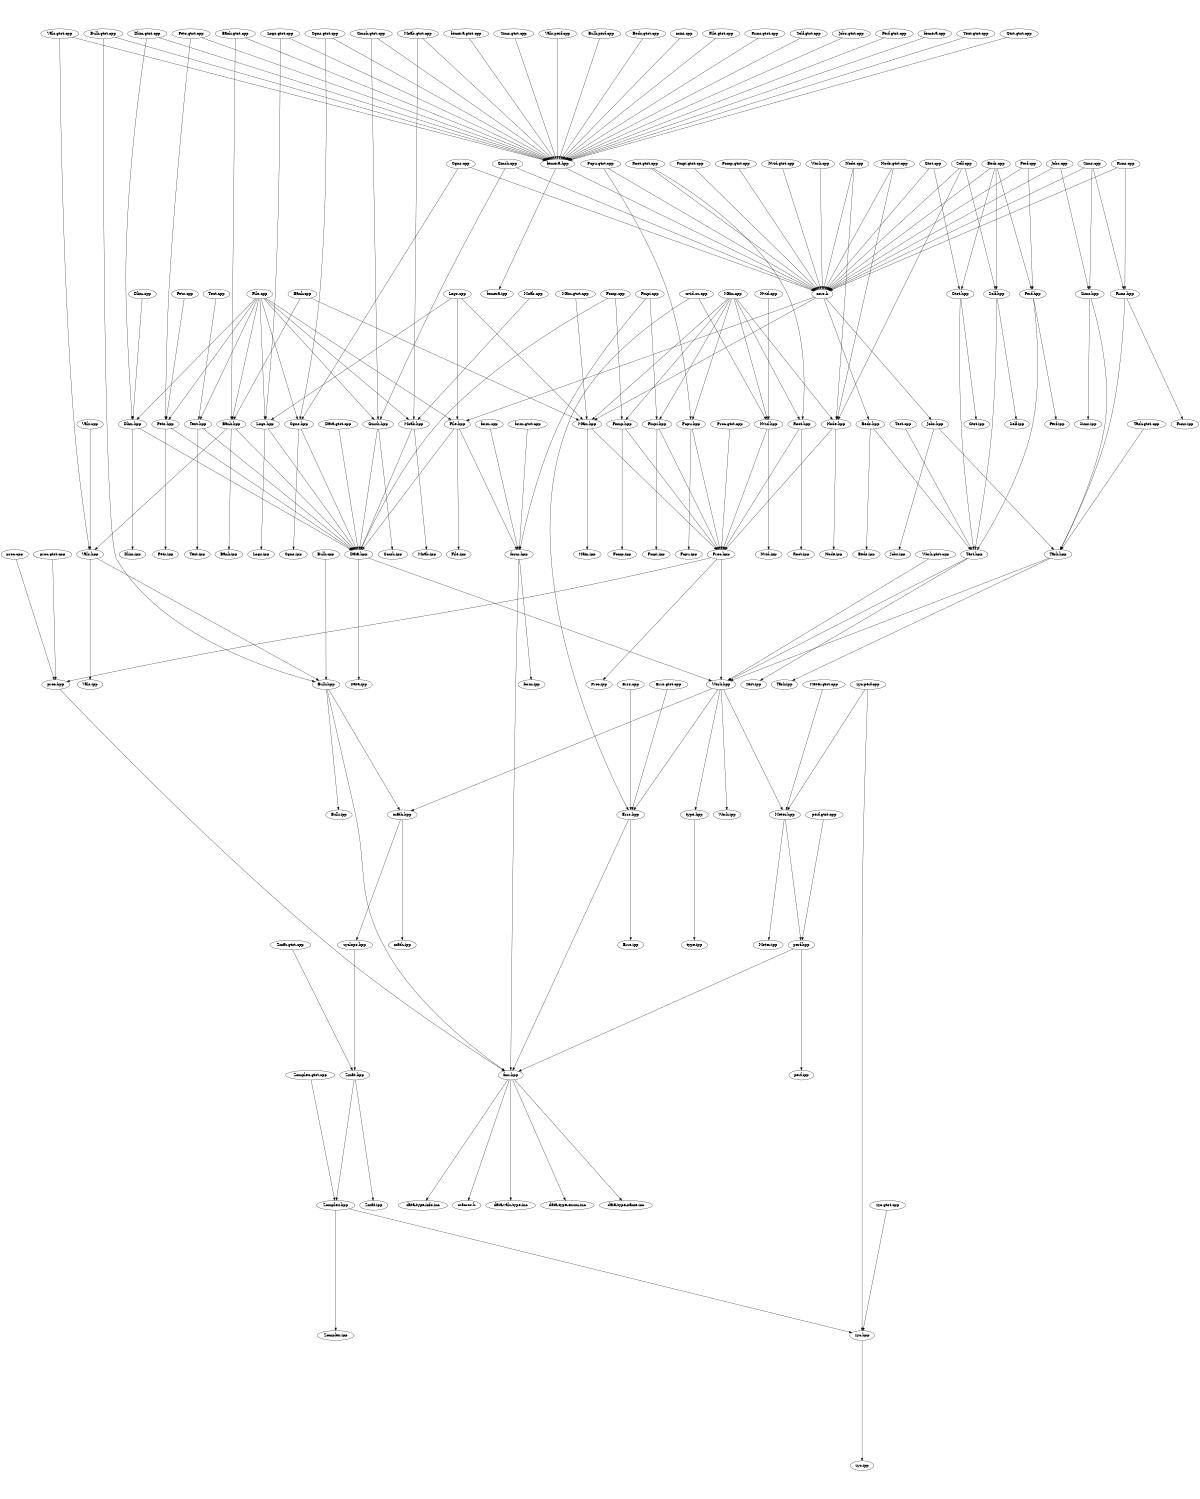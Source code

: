 digraph "source tree" {
    overlap=scale;
    size="8,10";
    ratio="fill";
    fontsize="16";
    fontname="Helvetica";
	clusterrank="local";
	"Gtst.cpp" -> "core.h"
	"Task.hpp" -> "Work.hpp"
	"Test.cpp" -> "Test.hpp"
	"math.hpp" -> "zyclops.hpp"
	"Runs.gtst.cpp" -> "femera.hpp"
	"Self.gtst.cpp" -> "femera.hpp"
	"Dlim.gtst.cpp" -> "Dlim.hpp"
	"Bank.gtst.cpp" -> "femera.hpp"
	"Bank.hpp" -> "Data.hpp"
	"proc.hpp" -> "fmr.hpp"
	"Main.cpp" -> "Root.hpp"
	"math.hpp" -> "math.ipp"
	"fmr.hpp" -> "data-type-info.inc"
	"Task.hpp" -> "Task.ipp"
	"zyclops.hpp" -> "Zmat.hpp"
	"Bank.cpp" -> "Bank.hpp"
	"Root.hpp" -> "Root.ipp"
	"Text.hpp" -> "Data.hpp"
	"Root.gtst.cpp" -> "core.h"
	"Gmsh.hpp" -> "Gmsh.ipp"
	"Fcpu.hpp" -> "Fcpu.ipp"
	"Pets.hpp" -> "Pets.ipp"
	"Jobs.gtst.cpp" -> "femera.hpp"
	"File.cpp" -> "File.hpp"
	"Main.cpp" -> "Main.hpp"
	"fmr.hpp" -> "macros.h"
	"Sims.hpp" -> "Sims.ipp"
	"Nvid.hpp" -> "Proc.hpp"
	"Gtst.hpp" -> "Test.hpp"
	"Pets.gtst.cpp" -> "femera.hpp"
	"Node.cpp" -> "core.h"
	"Fcpu.hpp" -> "Proc.hpp"
	"core.h" -> "File.hpp"
	"Perf.gtst.cpp" -> "femera.hpp"
	"Self.cpp" -> "Self.hpp"
	"form.hpp" -> "fmr.hpp"
	"Work.hpp" -> "Errs.hpp"
	"femera.hpp" -> "femera.ipp"
	"Sims.cpp" -> "Runs.hpp"
	"Fomp.cpp" -> "Data.hpp"
	"perf.hpp" -> "perf.ipp"
	"Beds.cpp" -> "core.h"
	"Root.gtst.cpp" -> "Root.hpp"
	"Meter.hpp" -> "Meter.ipp"
	"Proc.hpp" -> "Proc.ipp"
	"Bank.cpp" -> "Main.hpp"
	"Main.hpp" -> "Proc.hpp"
	"Nvid.gtst.cpp" -> "core.h"
	"Logs.hpp" -> "Data.hpp"
	"Fcpu.gtst.cpp" -> "Fcpu.hpp"
	"Nvid.hpp" -> "Nvid.ipp"
	"Fomp.cpp" -> "Fomp.hpp"
	"Work.gtst.cpp" -> "Work.hpp"
	"form.hpp" -> "form.ipp"
	"Zomplex.hpp" -> "zyc.hpp"
	"File.cpp" -> "Pets.hpp"
	"Fomp.hpp" -> "Fomp.ipp"
	"Fmpi.hpp" -> "Proc.hpp"
	"Main.cpp" -> "Fmpi.hpp"
	"Pets.hpp" -> "Data.hpp"
	"Logs.cpp" -> "File.hpp"
	"Moab.gtst.cpp" -> "femera.hpp"
	"Cgns.gtst.cpp" -> "Cgns.hpp"
	"Self.cpp" -> "Node.hpp"
	"Jobs.hpp" -> "Task.hpp"
	"core.h" -> "Jobs.hpp"
	"Proc.gtst.cpp" -> "Proc.hpp"
	"femera.cpp" -> "femera.hpp"
	"Zmat.hpp" -> "Zomplex.hpp"
	"Work.cpp" -> "core.h"
	"Vals.hpp" -> "Bulk.hpp"
	"Gtst.cpp" -> "Gtst.hpp"
	"zyc.perf.cpp" -> "zyc.hpp"
	"Runs.hpp" -> "Task.hpp"
	"Main.cpp" -> "Fcpu.hpp"
	"Vals.gtst.cpp" -> "femera.hpp"
	"Node.gtst.cpp" -> "Node.hpp"
	"Bulk.gtst.cpp" -> "Bulk.hpp"
	"Zomplex.hpp" -> "Zomplex.ipp"
	"Cgns.cpp" -> "Cgns.hpp"
	"Data.hpp" -> "Work.hpp"
	"Runs.cpp" -> "core.h"
	"Zmat.gtst.cpp" -> "Zmat.hpp"
	"Moab.hpp" -> "Moab.ipp"
	"Bulk.hpp" -> "fmr.hpp"
	"core.h" -> "Main.hpp"
	"Test.hpp" -> "Work.hpp"
	"Moab.gtst.cpp" -> "Moab.hpp"
	"Fmpi.gtst.cpp" -> "core.h"
	"Perf.cpp" -> "Perf.hpp"
	"Text.gtst.cpp" -> "femera.hpp"
	"Dlim.cpp" -> "Dlim.hpp"
	"Gtst.gtst.cpp" -> "femera.hpp"
	"Nvid.cpp" -> "Nvid.hpp"
	"zyc.perf.cpp" -> "Meter.hpp"
	"femera.gtst.cpp" -> "femera.hpp"
	"Proc.hpp" -> "Work.hpp"
	"Task.gtst.cpp" -> "Task.hpp"
	"Errs.cpp" -> "Errs.hpp"
	"Sims.cpp" -> "core.h"
	"Zomplex.gtst.cpp" -> "Zomplex.hpp"
	"Self.hpp" -> "Test.hpp"
	"Sims.gtst.cpp" -> "femera.hpp"
	"Self.cpp" -> "core.h"
	"Pets.gtst.cpp" -> "Pets.hpp"
	"Meter.gtst.cpp" -> "Meter.hpp"
	"Logs.cpp" -> "Main.hpp"
	"Dlim.hpp" -> "Dlim.ipp"
	"Beds.hpp" -> "Beds.ipp"
	"Logs.cpp" -> "Logs.hpp"
	"Meter.hpp" -> "perf.hpp"
	"Vals.hpp" -> "Vals.ipp"
	"Data.gtst.cpp" -> "Data.hpp"
	"Gtst.hpp" -> "Gtst.ipp"
	"Gmsh.gtst.cpp" -> "femera.hpp"
	"Runs.hpp" -> "Runs.ipp"
	"Node.gtst.cpp" -> "core.h"
	"Main.cpp" -> "Nvid.hpp"
	"Cgns.hpp" -> "Data.hpp"
	"Errs.hpp" -> "Errs.ipp"
	"Dlim.hpp" -> "Data.hpp"
	"proc.gtst.cpp" -> "proc.hpp"
	"File.cpp" -> "Gmsh.hpp"
	"Main.cpp" -> "Fomp.hpp"
	"Test.hpp" -> "Test.ipp"
	"femera.hpp" -> "core.h"
	"Bank.hpp" -> "Bank.ipp"
	"Logs.gtst.cpp" -> "Logs.hpp"
	"Gmsh.cpp" -> "core.h"
	"Work.hpp" -> "math.hpp"
	"Work.hpp" -> "Work.ipp"
	"Bulk.cpp" -> "Bulk.hpp"
	"Beds.cpp" -> "Perf.hpp"
	"Vals.perf.cpp" -> "femera.hpp"
	"nvid.cu.cpp" -> "Errs.hpp"
	"Gmsh.gtst.cpp" -> "Gmsh.hpp"
	"form.cpp" -> "form.hpp"
	"Data.hpp" -> "Data.ipp"
	"File.hpp" -> "form.hpp"
	"Errs.hpp" -> "fmr.hpp"
	"File.cpp" -> "Dlim.hpp"
	"Bulk.perf.cpp" -> "femera.hpp"
	"Bulk.hpp" -> "Bulk.ipp"
	"Bulk.gtst.cpp" -> "femera.hpp"
	"Moab.cpp" -> "Moab.hpp"
	"Text.hpp" -> "Text.ipp"
	"Beds.cpp" -> "Self.hpp"
	"Errs.gtst.cpp" -> "Errs.hpp"
	"proc.cpp" -> "proc.hpp"
	"zyc.hpp" -> "zyc.ipp"
	"Pets.cpp" -> "Pets.hpp"
	"Bank.hpp" -> "Vals.hpp"
	"Fcpu.gtst.cpp" -> "core.h"
	"Beds.gtst.cpp" -> "femera.hpp"
	"Sims.hpp" -> "Task.hpp"
	"Proc.hpp" -> "proc.hpp"
	"Moab.hpp" -> "Data.hpp"
	"File.cpp" -> "Logs.hpp"
	"perf.gtst.cpp" -> "perf.hpp"
	"form.gtst.cpp" -> "form.hpp"
	"Work.hpp" -> "Meter.hpp"
	"Beds.cpp" -> "Gtst.hpp"
	"core.h" -> "Beds.hpp"
	"Bank.gtst.cpp" -> "Bank.hpp"
	"Root.hpp" -> "Proc.hpp"
	"Sims.cpp" -> "Sims.hpp"
	"Work.hpp" -> "type.hpp"
	"Fmpi.hpp" -> "Fmpi.ipp"
	"Perf.hpp" -> "Perf.ipp"
	"Fmpi.cpp" -> "Fmpi.hpp"
	"Gmsh.hpp" -> "Data.hpp"
	"Jobs.cpp" -> "Sims.hpp"
	"Perf.hpp" -> "Test.hpp"
	"Main.hpp" -> "Main.ipp"
	"Logs.gtst.cpp" -> "femera.hpp"
	"Fmpi.cpp" -> "form.hpp"
	"mini.cpp" -> "femera.hpp"
	"Fomp.hpp" -> "Proc.hpp"
	"nvid.cu.cpp" -> "Nvid.hpp"
	"File.hpp" -> "Data.hpp"
	"File.hpp" -> "File.ipp"
	"Dlim.gtst.cpp" -> "femera.hpp"
	"Zmat.hpp" -> "Zmat.ipp"
	"Fomp.gtst.cpp" -> "core.h"
	"fmr.hpp" -> "data-vals-type.inc"
	"Vals.gtst.cpp" -> "Vals.hpp"
	"Beds.hpp" -> "Test.hpp"
	"Node.hpp" -> "Proc.hpp"
	"Main.gtst.cpp" -> "Main.hpp"
	"Node.cpp" -> "Node.hpp"
	"Bulk.hpp" -> "math.hpp"
	"Runs.cpp" -> "Runs.hpp"
	"File.gtst.cpp" -> "femera.hpp"
	"Self.hpp" -> "Self.ipp"
	"Cgns.hpp" -> "Cgns.ipp"
	"Jobs.cpp" -> "core.h"
	"Gmsh.cpp" -> "Gmsh.hpp"
	"File.cpp" -> "Cgns.hpp"
	"Node.hpp" -> "Node.ipp"
	"Perf.cpp" -> "core.h"
	"Vals.cpp" -> "Vals.hpp"
	"perf.hpp" -> "fmr.hpp"
	"Text.cpp" -> "Text.hpp"
	"Logs.hpp" -> "Logs.ipp"
	"zyc.gtst.cpp" -> "zyc.hpp"
	"File.cpp" -> "Moab.hpp"
	"fmr.hpp" -> "data-type-enum.inc"
	"Main.cpp" -> "Node.hpp"
	"File.cpp" -> "Text.hpp"
	"fmr.hpp" -> "data-type-name.inc"
	"Jobs.hpp" -> "Jobs.ipp"
	"type.hpp" -> "type.ipp"
	"File.cpp" -> "Bank.hpp"
	"Cgns.cpp" -> "core.h"
	"Cgns.gtst.cpp" -> "femera.hpp"
}

